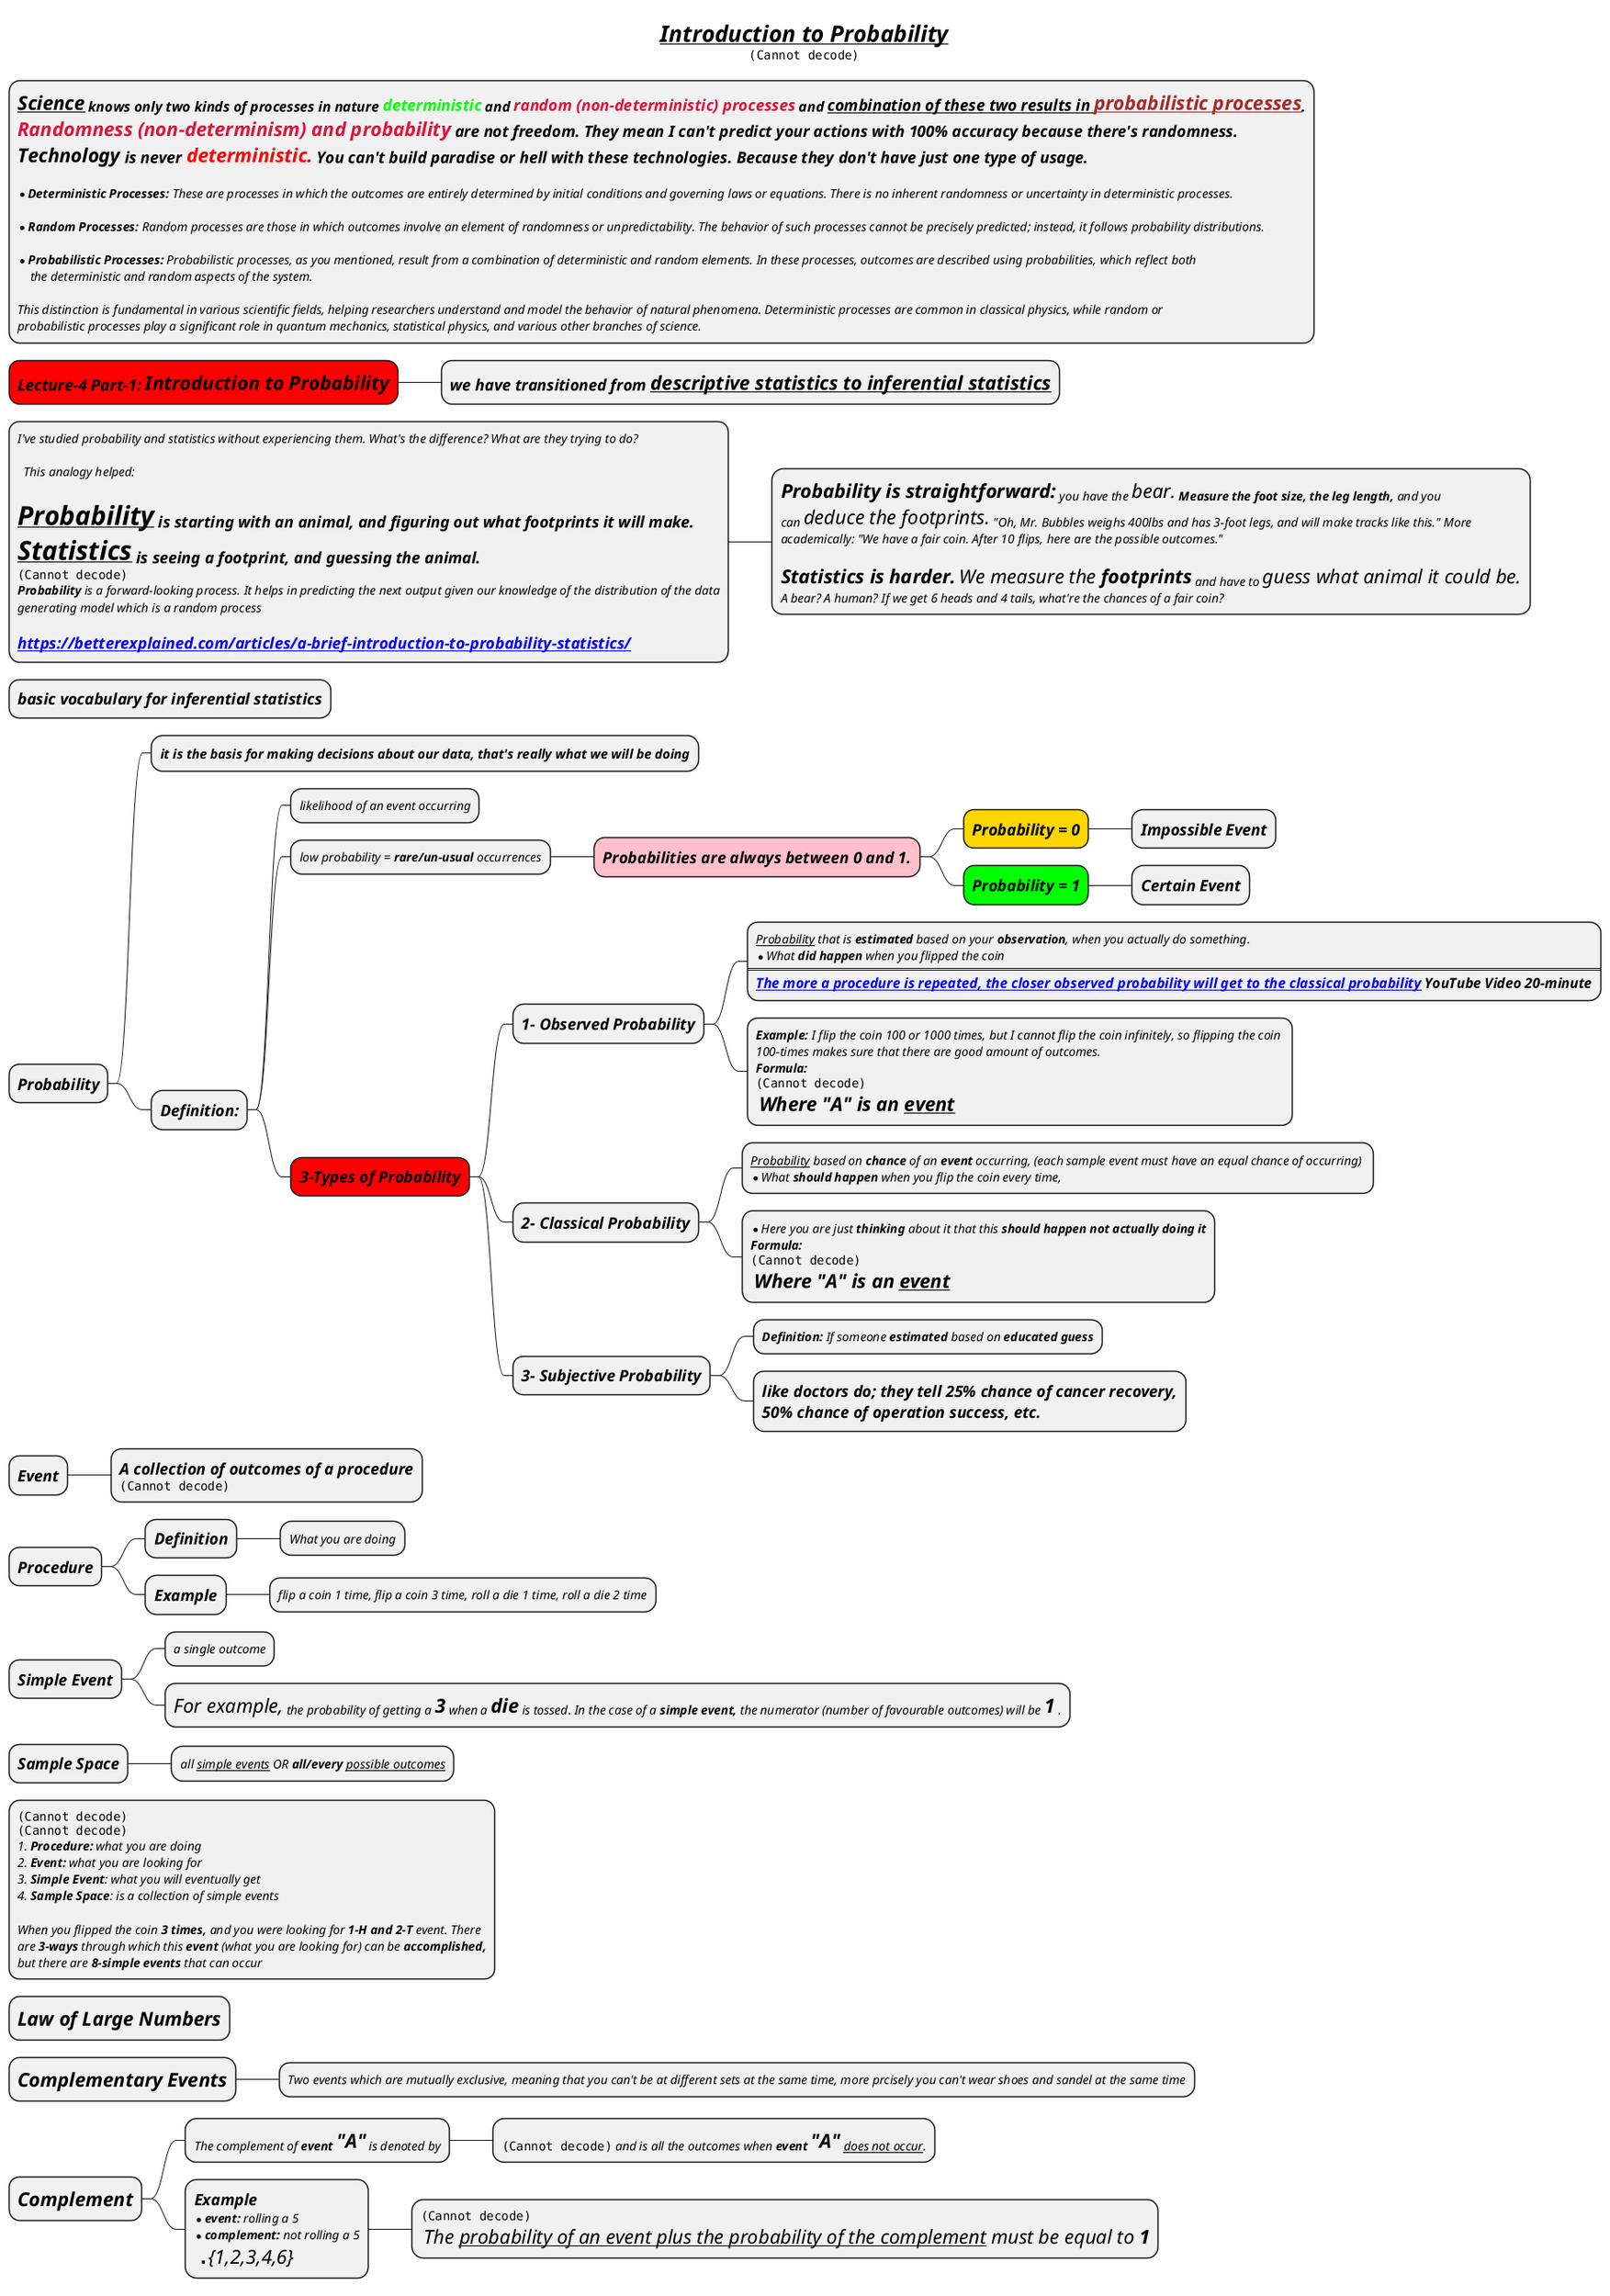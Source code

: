 @startmindmap
skinparam node {
    FontStyle italic
}

title =__//Introduction to Probability//__\n<img:images/img_20.png{scale=.7}>

*:== //__**Science**__// knows only two kinds of processes in nature <color:lime>deterministic</color> and <color:crimson>random (non-deterministic) processes</color> and __combination of these two results in <color:brown>**probabilistic processes**__.
= <color:crimson>Randomness (non-determinism) and probability</color> are not freedom. They mean I can't predict your actions with 100% accuracy because there's randomness.
= **Technology** is never <color:red>deterministic.</color> You can't build paradise or hell with these technologies. Because they don't have just one type of usage.

* **Deterministic Processes:** These are processes in which the outcomes are entirely determined by initial conditions and governing laws or equations. There is no inherent randomness or uncertainty in deterministic processes.

* **Random Processes:** Random processes are those in which outcomes involve an element of randomness or unpredictability. The behavior of such processes cannot be precisely predicted; instead, it follows probability distributions.

* **Probabilistic Processes:** Probabilistic processes, as you mentioned, result from a combination of deterministic and random elements. In these processes, outcomes are described using probabilities, which reflect both
    the deterministic and random aspects of the system.

This distinction is fundamental in various scientific fields, helping researchers understand and model the behavior of natural phenomena. Deterministic processes are common in classical physics, while random or
probabilistic processes play a significant role in quantum mechanics, statistical physics, and various other branches of science.;

*[#red] =Lecture-4 Part-1: **Introduction to Probability**
** =we have transitioned from __descriptive statistics to inferential statistics__


*:I've studied probability and statistics without experiencing them. What's the difference? What are they trying to do?

  This analogy helped:

=//__**Probability**__// is starting with an animal, and figuring out what footprints it will make.
=//__**Statistics**__// is seeing a footprint, and guessing the animal.
<img:images/img_3.png{scale=.7}>
**Probability** is a forward-looking process. It helps in predicting the next output given our knowledge of the distribution of the data
generating model which is a random process

= [[https://betterexplained.com/articles/a-brief-introduction-to-probability-statistics/]];

**:<size:22>**Probability is straightforward:**</size> you have the <size:22>bear.</size> **Measure the foot size, the leg length,** and you
can <size:22>deduce the footprints.</size> "Oh, Mr. Bubbles weighs 400lbs and has 3-foot legs, and will make tracks like this." More
academically: "We have a fair coin. After 10 flips, here are the possible outcomes."

<size:22>**Statistics is harder.**</size> <size:22>We measure the **footprints**</size> and have to <size:22>guess what animal it could be.
A bear? A human? If we get 6 heads and 4 tails, what're the chances of a fair coin?;

* = basic vocabulary for inferential statistics


* =Probability
** ===it is the basis for making decisions about our data, that's really what we will be doing
** =Definition:
*** likelihood of an event occurring
*** low probability = **rare/un-usual** occurrences
****[#pink] =Probabilities are always between 0 and 1.
*****[#gold] =Probability = 0
****** =Impossible Event
*****[#lime] =Probability = 1
****** =Certain Event
***[#red] =3-Types of Probability
**** =1- Observed Probability
*****:__Probability__ that is **estimated** based on your **observation**, when you actually do something.
*What **did happen** when you flipped the coin
====
== [[https://www.youtube.com/watch?v=X2eomv6XfWo&ab_channel=PhysicsVideosbyEugeneKhutoryansky The more a procedure is repeated, the closer observed probability will get to the classical probability]] YouTube Video 20-minute;

***** **Example:** I flip the coin 100 or 1000 times, but I cannot flip the coin infinitely, so flipping the coin \n100-times makes sure that there are good amount of outcomes.\n**Formula:**\n<img:images/img_4.png{scale=.7}>\n <size:22>**Where "A" is an __event__**
**** =2- Classical Probability
***** __Probability__ based on **chance** of an **event** occurring, (each sample event must have an equal chance of occurring) \n*What **should happen** when you flip the coin every time,
***** *Here you are just **thinking** about it that this **should happen not actually doing it** \n**Formula:** \n<img:images/img_5.png{scale=.7}>\n <size:22>**Where "A" is an __event__**
**** =3- Subjective Probability
***** **Definition:** If someone **estimated** based on **educated guess**
***** =like doctors do; they tell 25% chance of cancer recovery,\n=50% chance of operation success, etc.


* =Event
** =A collection of outcomes of a procedure \n<img:images/img.png{scale=.7}>

* =Procedure
** =Definition
*** What you are doing
** =Example
*** flip a coin 1 time, flip a coin 3 time, roll a die 1 time, roll a die 2 time


* =Simple Event
** a single outcome
** <size:22>For example,</size> the probability of getting a <size:22>**3**</size> when a <size:22>**die**</size> is tossed. In the case of a **simple event,** the numerator (number of favourable outcomes) will be <size:22>**1**</size> .

* =Sample Space
** all __simple events__ OR **all/every** __possible outcomes__

*:<img:images/img_1.png{scale=.7}>
<img:images/img_2.png{scale=.7}>
# **Procedure:** what you are doing
# **Event:** what you are looking for
# **Simple Event**: what you will eventually get
# **Sample Space**: is a collection of simple events

When you flipped the coin **3 times,** and you were looking for **1-H and 2-T** event. There
are **3-ways** through which this **event** (what you are looking for) can be **accomplished,**
but there are **8-simple events** that can occur;


* =//Law of Large Numbers//
* =//Complementary Events//
** Two events which are mutually exclusive, meaning that you can't be at different sets at the same time, more prcisely you can't wear shoes and sandel at the same time

* =//Complement//
** The complement of **event** <size:22>**"A"**</size> is denoted by
*** <img:images/img_6.png{scale=.7}> and is all the outcomes when **event** <size:22>**"A"**</size> __does not occur__.
**:=Example
* **event:** rolling a 5
* **complement:** not rolling a 5
** <size:22>{1,2,3,4,6}</size>;
*** <img:images/img_7.png{scale=.7}>\n <size:22>The __probability of an event plus the probability of the complement__ must be equal to **1**


@endmindmap
